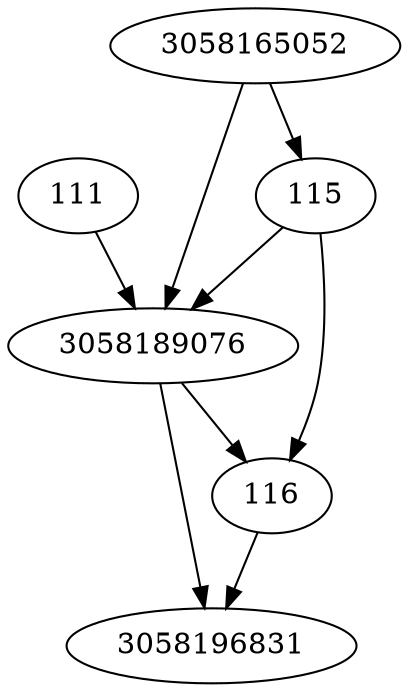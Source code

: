 strict digraph  {
111;
115;
116;
3058189076;
3058165052;
3058196831;
111 -> 3058189076;
115 -> 3058189076;
115 -> 116;
116 -> 3058196831;
3058189076 -> 116;
3058189076 -> 3058196831;
3058165052 -> 3058189076;
3058165052 -> 115;
}
